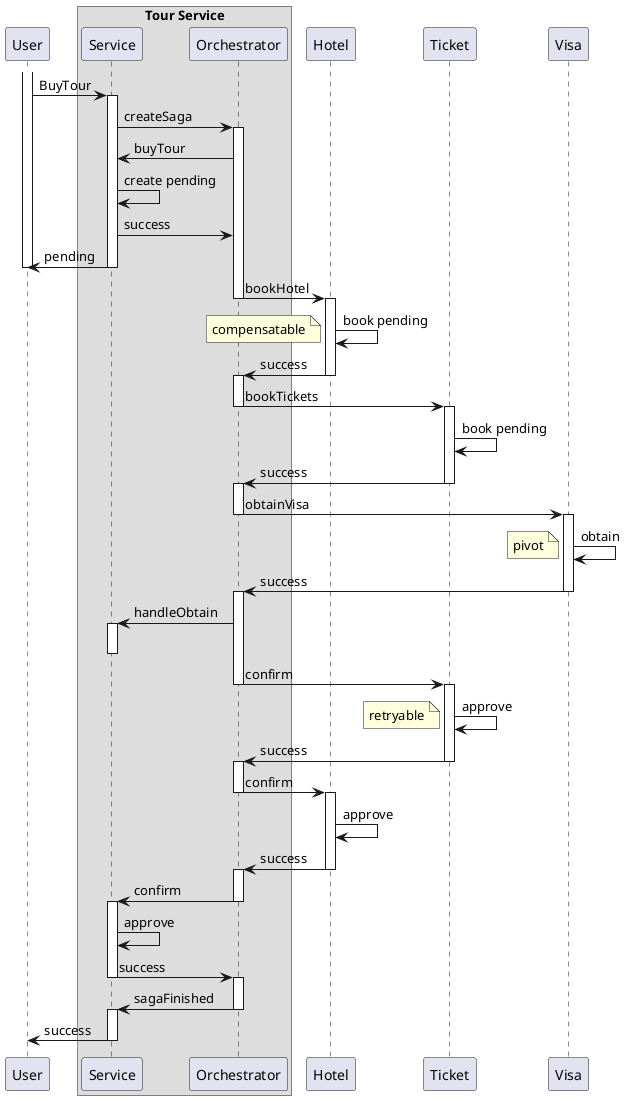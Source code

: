 @startuml
participant User AS U
box "Tour Service"
participant Service as T_S
participant Orchestrator as O
end box

participant Hotel as H
participant Ticket as T
participant Visa as V

activate U
U -> T_S ++ : BuyTour
T_S -> O ++ : createSaga

O -> T_S: buyTour
T_S -> T_S: create pending
T_S -> O: success
T_S -> U -- : pending
deactivate U

O -> H -- : bookHotel
activate H
H -> H: book pending
note left: compensatable
H -> O: success
deactivate H

activate O
O -> T -- : bookTickets
activate T
T -> T: book pending
T -> O: success
deactivate T
activate O
O -> V -- : obtainVisa
activate V
V -> V: obtain
note left: pivot
V -> O: success
deactivate V
activate O
O -> T_S: handleObtain
activate T_S
deactivate T_S
O -> T -- : confirm
activate T
T -> T: approve
note left: retryable
T -> O: success
deactivate T
activate O
O -> H -- : confirm
activate H
H -> H: approve
H -> O: success
deactivate H
activate O
O -> T_S -- : confirm
activate T_S
T_S -> T_S: approve
T_S -> O: success
deactivate T_S
activate O
O -> T_S -- : sagaFinished
activate T_S
T_S -> U: success
deactivate T_S

@enduml
